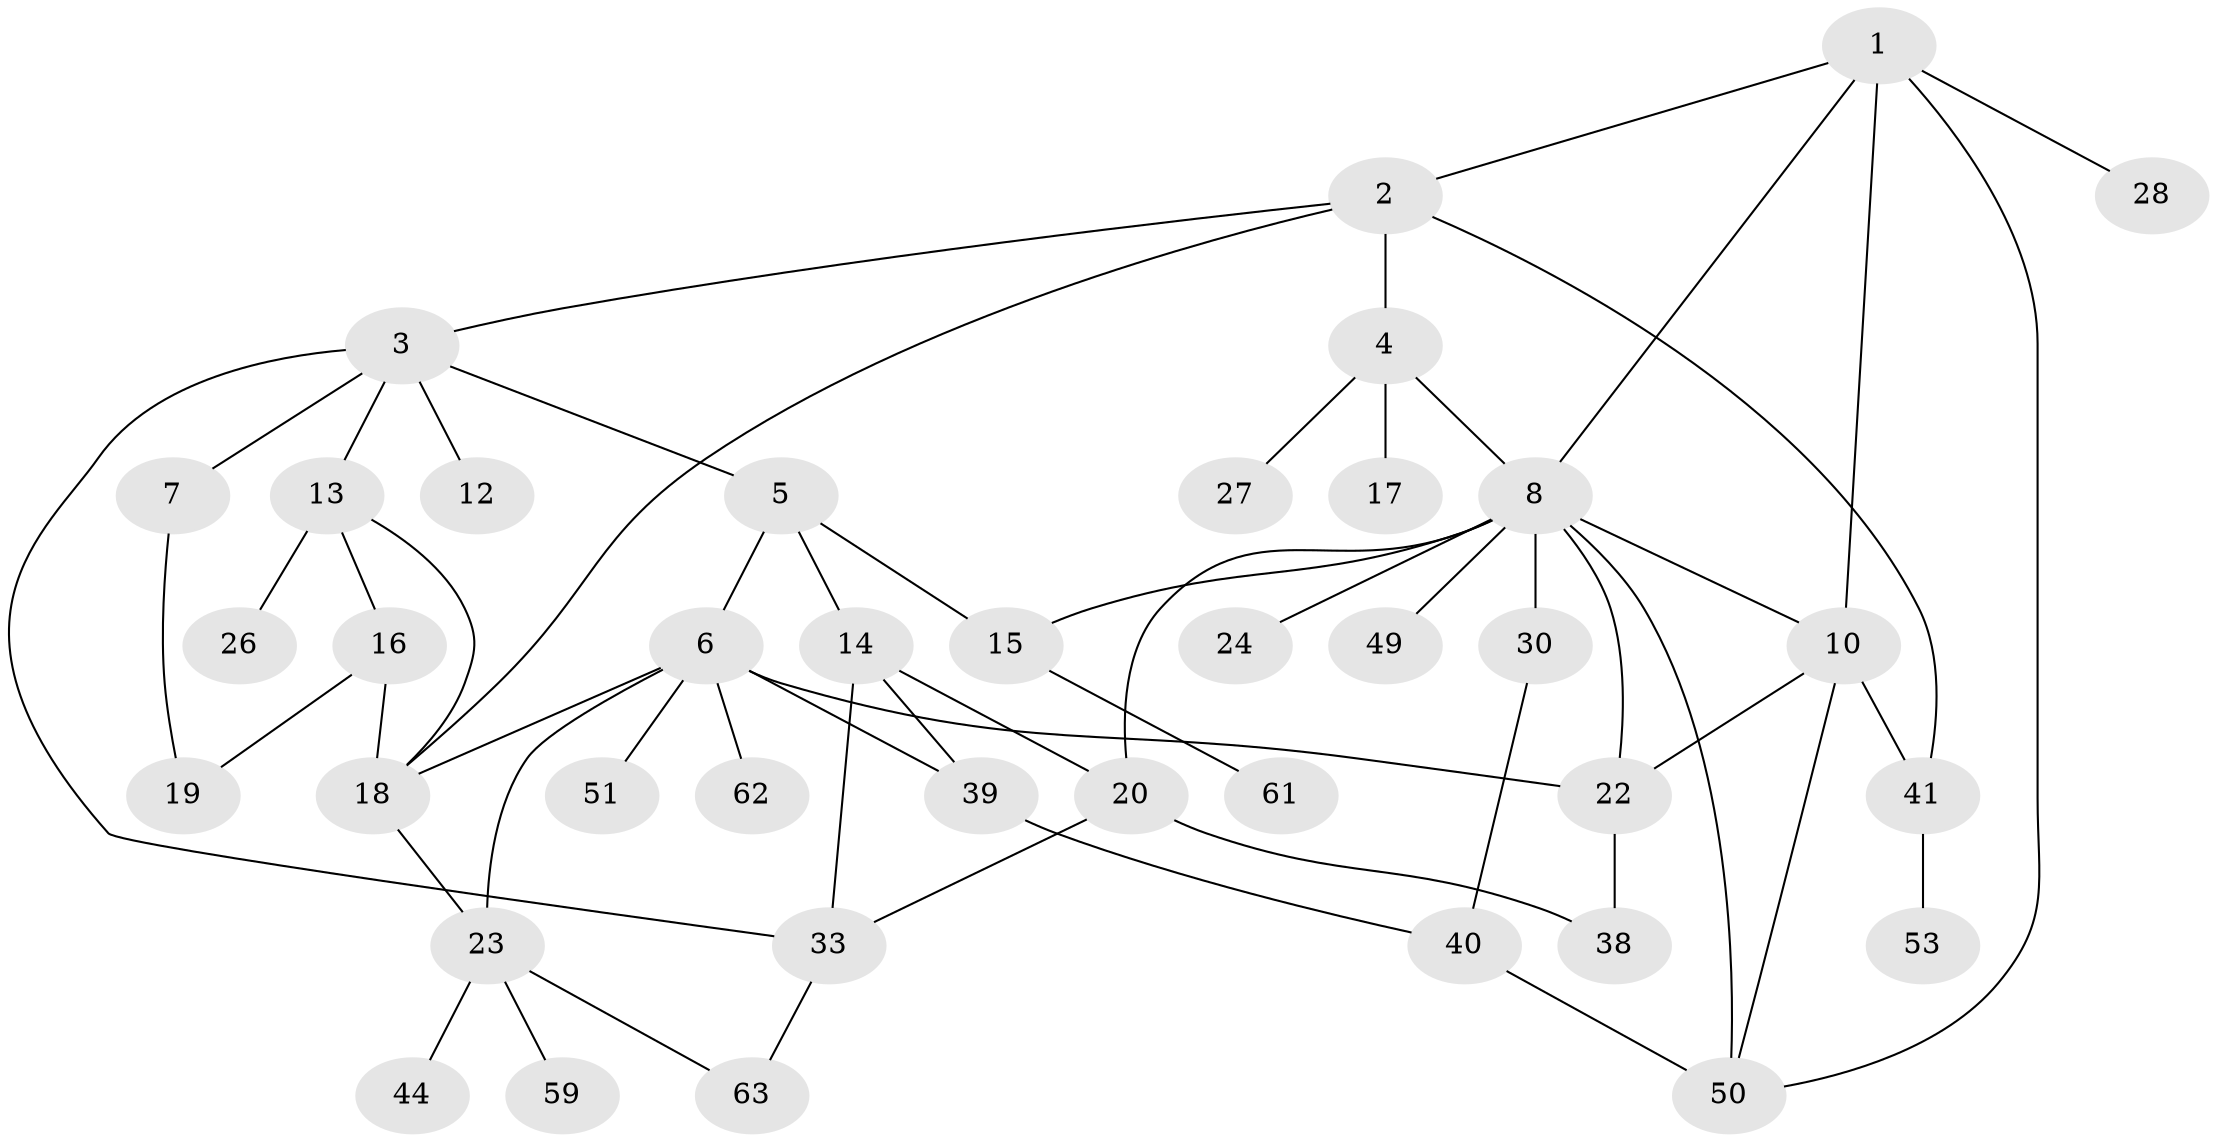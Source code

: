 // Generated by graph-tools (version 1.1) at 2025/23/03/03/25 07:23:31]
// undirected, 39 vertices, 59 edges
graph export_dot {
graph [start="1"]
  node [color=gray90,style=filled];
  1 [super="+46"];
  2 [super="+48"];
  3 [super="+35"];
  4 [super="+32"];
  5 [super="+31"];
  6 [super="+11"];
  7 [super="+60"];
  8 [super="+9"];
  10 [super="+57"];
  12;
  13;
  14 [super="+34"];
  15 [super="+43"];
  16 [super="+52"];
  17;
  18 [super="+54"];
  19 [super="+21"];
  20 [super="+42"];
  22 [super="+25"];
  23 [super="+37"];
  24 [super="+36"];
  26 [super="+56"];
  27 [super="+29"];
  28;
  30;
  33;
  38 [super="+45"];
  39 [super="+58"];
  40 [super="+47"];
  41 [super="+64"];
  44;
  49;
  50 [super="+55"];
  51;
  53;
  59;
  61;
  62;
  63;
  1 -- 2;
  1 -- 28;
  1 -- 8;
  1 -- 50;
  1 -- 10;
  2 -- 3;
  2 -- 4;
  2 -- 41;
  2 -- 18;
  3 -- 5;
  3 -- 7;
  3 -- 12;
  3 -- 13;
  3 -- 33;
  4 -- 8;
  4 -- 17;
  4 -- 27;
  5 -- 6;
  5 -- 14;
  5 -- 15;
  6 -- 22;
  6 -- 51;
  6 -- 62;
  6 -- 39;
  6 -- 18;
  6 -- 23;
  7 -- 19;
  8 -- 10;
  8 -- 20;
  8 -- 30;
  8 -- 49;
  8 -- 50;
  8 -- 24;
  8 -- 15;
  8 -- 22;
  10 -- 22;
  10 -- 41;
  10 -- 50;
  13 -- 16;
  13 -- 18;
  13 -- 26;
  14 -- 33;
  14 -- 39;
  14 -- 20;
  15 -- 61;
  16 -- 18;
  16 -- 19;
  18 -- 23;
  20 -- 33;
  20 -- 38;
  22 -- 38;
  23 -- 59;
  23 -- 44;
  23 -- 63;
  30 -- 40;
  33 -- 63;
  39 -- 40;
  40 -- 50 [weight=2];
  41 -- 53;
}
